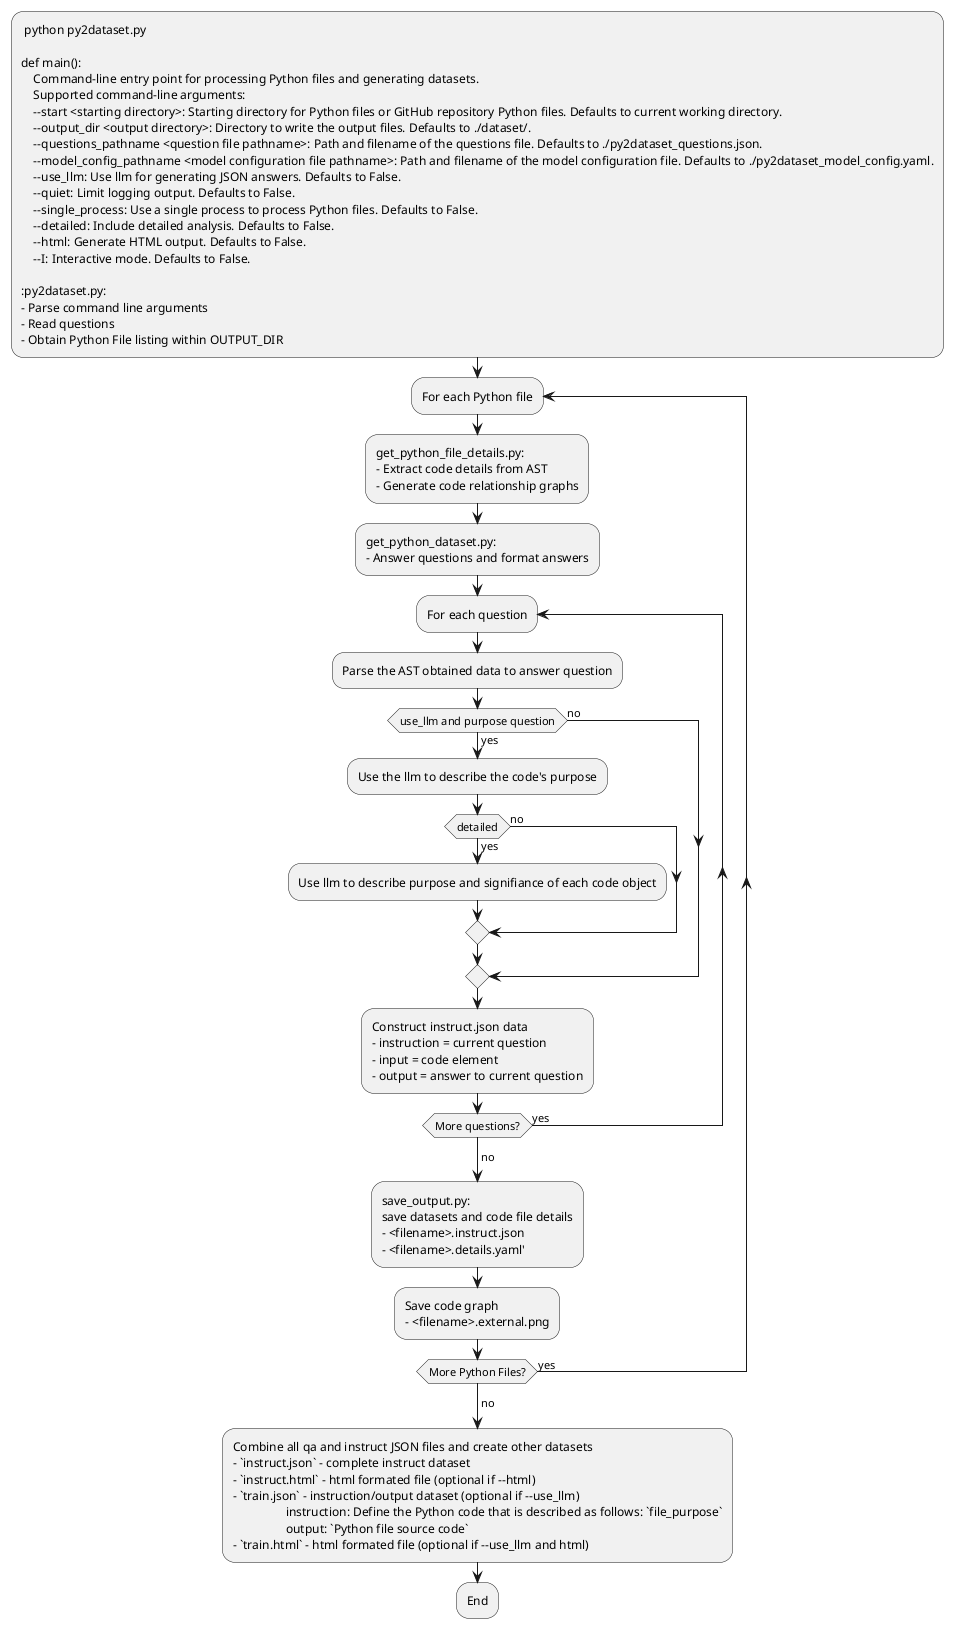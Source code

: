 @startuml
'Used to create py2dataset.png from https://www.plantuml.com/plantuml/uml'
: python py2dataset.py 

def main():
    Command-line entry point for processing Python files and generating datasets.
    Supported command-line arguments:
    --start <starting directory>: Starting directory for Python files or GitHub repository Python files. Defaults to current working directory.
    --output_dir <output directory>: Directory to write the output files. Defaults to ./dataset/.
    --questions_pathname <question file pathname>: Path and filename of the questions file. Defaults to ./py2dataset_questions.json.
    --model_config_pathname <model configuration file pathname>: Path and filename of the model configuration file. Defaults to ./py2dataset_model_config.yaml.
    --use_llm: Use llm for generating JSON answers. Defaults to False.
    --quiet: Limit logging output. Defaults to False.
    --single_process: Use a single process to process Python files. Defaults to False.
    --detailed: Include detailed analysis. Defaults to False.
    --html: Generate HTML output. Defaults to False.
    --I: Interactive mode. Defaults to False.

:py2dataset.py:
- Parse command line arguments
- Read questions
- Obtain Python File listing within OUTPUT_DIR;

Repeat :For each Python file;

:get_python_file_details.py:
- Extract code details from AST
- Generate code relationship graphs;
:get_python_dataset.py: 
- Answer questions and format answers;

Repeat :For each question;
:Parse the AST obtained data to answer question;
if (use_llm and purpose question) then (yes)
  :Use the llm to describe the code's purpose;
  if (detailed) then (yes)
    :Use llm to describe purpose and signifiance of each code object;
  else (no)
  endif
else (no)
endif
     
:Construct instruct.json data
- instruction = current question
- input = code element
- output = answer to current question;

Repeat while (More questions?) is (yes)
->no;

:save_output.py:
save datasets and code file details
- <filename>.instruct.json
- <filename>.details.yaml';

:Save code graph
- <filename>.external.png;

Repeat while (More Python Files?) is (yes)
->no;

:Combine all qa and instruct JSON files and create other datasets
- `instruct.json` - complete instruct dataset
- `instruct.html` - html formated file (optional if --html)
- `train.json` - instruction/output dataset (optional if --use_llm)
                 instruction: Define the Python code that is described as follows: `file_purpose`
                 output: `Python file source code`
- `train.html` - html formated file (optional if --use_llm and html);

:End;

@enduml

